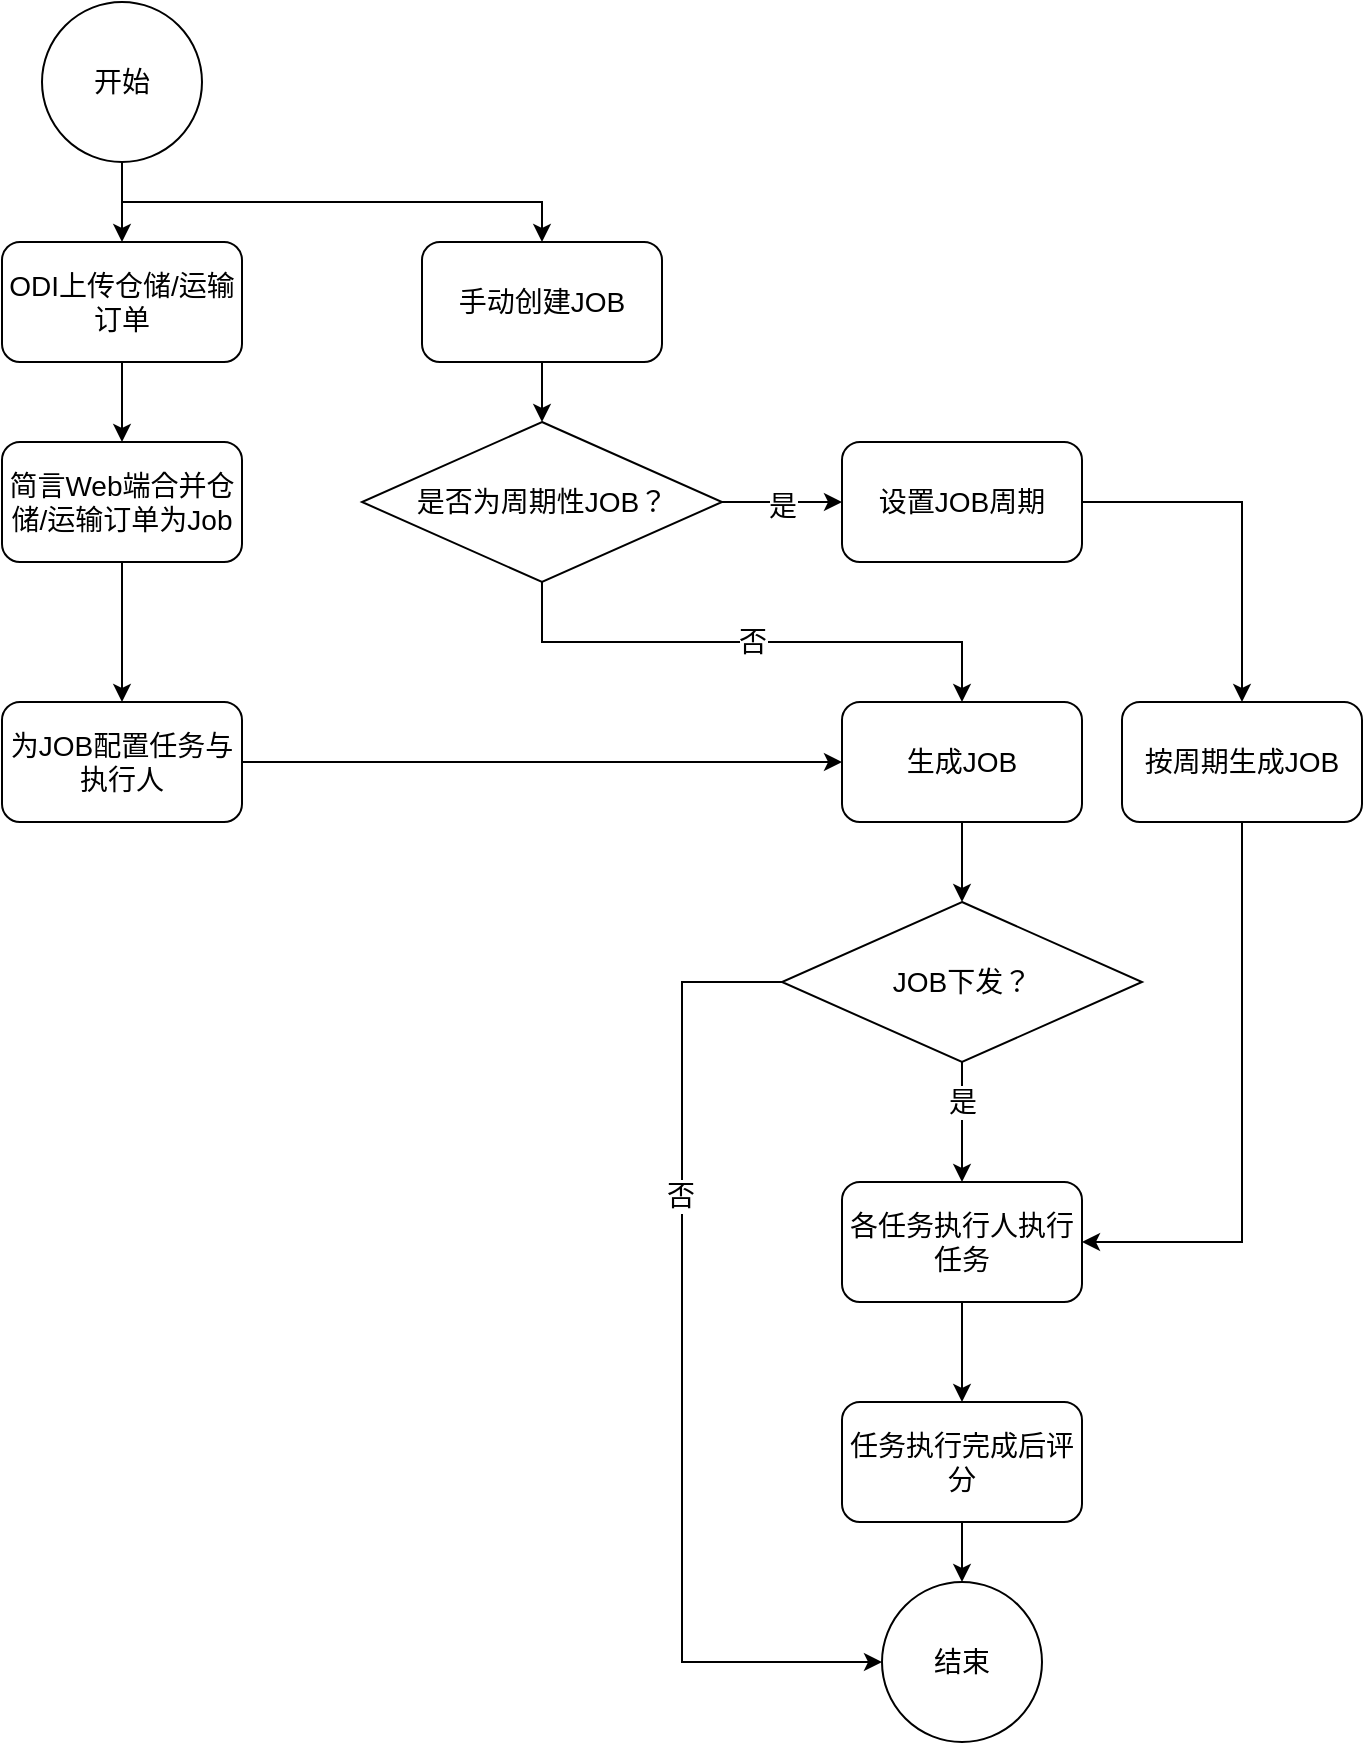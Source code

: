 <mxfile version="17.4.1" type="github">
  <diagram id="NN8UBgJH7iDtqIV_6qUX" name="Page-1">
    <mxGraphModel dx="1113" dy="576" grid="1" gridSize="10" guides="1" tooltips="1" connect="1" arrows="1" fold="1" page="1" pageScale="1" pageWidth="827" pageHeight="1169" math="0" shadow="0">
      <root>
        <mxCell id="0" />
        <mxCell id="1" parent="0" />
        <mxCell id="K40CPvtrrbEm8-m7OPcE-3" style="edgeStyle=orthogonalEdgeStyle;rounded=0;orthogonalLoop=1;jettySize=auto;html=1;exitX=0.5;exitY=1;exitDx=0;exitDy=0;entryX=0.5;entryY=0;entryDx=0;entryDy=0;fontSize=14;" parent="1" source="K40CPvtrrbEm8-m7OPcE-1" target="K40CPvtrrbEm8-m7OPcE-2" edge="1">
          <mxGeometry relative="1" as="geometry" />
        </mxCell>
        <mxCell id="w5MSKAFBoHKy2U7gD9vj-2" style="edgeStyle=orthogonalEdgeStyle;rounded=0;orthogonalLoop=1;jettySize=auto;html=1;exitX=0.5;exitY=1;exitDx=0;exitDy=0;entryX=0.5;entryY=0;entryDx=0;entryDy=0;fontSize=14;" edge="1" parent="1" source="K40CPvtrrbEm8-m7OPcE-1" target="w5MSKAFBoHKy2U7gD9vj-1">
          <mxGeometry relative="1" as="geometry" />
        </mxCell>
        <mxCell id="K40CPvtrrbEm8-m7OPcE-1" value="开始" style="ellipse;whiteSpace=wrap;html=1;aspect=fixed;fontSize=14;" parent="1" vertex="1">
          <mxGeometry x="120" y="80" width="80" height="80" as="geometry" />
        </mxCell>
        <mxCell id="K40CPvtrrbEm8-m7OPcE-5" style="edgeStyle=orthogonalEdgeStyle;rounded=0;orthogonalLoop=1;jettySize=auto;html=1;exitX=0.5;exitY=1;exitDx=0;exitDy=0;entryX=0.5;entryY=0;entryDx=0;entryDy=0;fontSize=14;" parent="1" source="K40CPvtrrbEm8-m7OPcE-2" target="K40CPvtrrbEm8-m7OPcE-4" edge="1">
          <mxGeometry relative="1" as="geometry" />
        </mxCell>
        <mxCell id="K40CPvtrrbEm8-m7OPcE-2" value="ODI上传仓储/运输订单" style="rounded=1;whiteSpace=wrap;html=1;fontSize=14;" parent="1" vertex="1">
          <mxGeometry x="100" y="200" width="120" height="60" as="geometry" />
        </mxCell>
        <mxCell id="K40CPvtrrbEm8-m7OPcE-7" style="edgeStyle=orthogonalEdgeStyle;rounded=0;orthogonalLoop=1;jettySize=auto;html=1;exitX=0.5;exitY=1;exitDx=0;exitDy=0;entryX=0.5;entryY=0;entryDx=0;entryDy=0;fontSize=14;" parent="1" source="K40CPvtrrbEm8-m7OPcE-4" target="K40CPvtrrbEm8-m7OPcE-6" edge="1">
          <mxGeometry relative="1" as="geometry" />
        </mxCell>
        <mxCell id="K40CPvtrrbEm8-m7OPcE-4" value="简言Web端合并仓储/运输订单为Job" style="rounded=1;whiteSpace=wrap;html=1;fontSize=14;" parent="1" vertex="1">
          <mxGeometry x="100" y="300" width="120" height="60" as="geometry" />
        </mxCell>
        <mxCell id="w5MSKAFBoHKy2U7gD9vj-12" style="edgeStyle=orthogonalEdgeStyle;rounded=0;orthogonalLoop=1;jettySize=auto;html=1;exitX=1;exitY=0.5;exitDx=0;exitDy=0;entryX=0;entryY=0.5;entryDx=0;entryDy=0;fontSize=14;" edge="1" parent="1" source="K40CPvtrrbEm8-m7OPcE-6" target="w5MSKAFBoHKy2U7gD9vj-11">
          <mxGeometry relative="1" as="geometry">
            <mxPoint x="270" y="460" as="targetPoint" />
          </mxGeometry>
        </mxCell>
        <mxCell id="K40CPvtrrbEm8-m7OPcE-6" value="为JOB配置任务与执行人" style="rounded=1;whiteSpace=wrap;html=1;fontSize=14;" parent="1" vertex="1">
          <mxGeometry x="100" y="430" width="120" height="60" as="geometry" />
        </mxCell>
        <mxCell id="w5MSKAFBoHKy2U7gD9vj-4" style="edgeStyle=orthogonalEdgeStyle;rounded=0;orthogonalLoop=1;jettySize=auto;html=1;exitX=0.5;exitY=1;exitDx=0;exitDy=0;entryX=0.5;entryY=0;entryDx=0;entryDy=0;fontSize=14;" edge="1" parent="1" source="w5MSKAFBoHKy2U7gD9vj-1" target="w5MSKAFBoHKy2U7gD9vj-5">
          <mxGeometry relative="1" as="geometry">
            <mxPoint x="370.0" y="300" as="targetPoint" />
          </mxGeometry>
        </mxCell>
        <mxCell id="w5MSKAFBoHKy2U7gD9vj-1" value="手动创建JOB" style="rounded=1;whiteSpace=wrap;html=1;fontSize=14;" vertex="1" parent="1">
          <mxGeometry x="310" y="200" width="120" height="60" as="geometry" />
        </mxCell>
        <mxCell id="w5MSKAFBoHKy2U7gD9vj-7" style="edgeStyle=orthogonalEdgeStyle;rounded=0;orthogonalLoop=1;jettySize=auto;html=1;exitX=1;exitY=0.5;exitDx=0;exitDy=0;entryX=0;entryY=0.5;entryDx=0;entryDy=0;fontSize=14;" edge="1" parent="1" source="w5MSKAFBoHKy2U7gD9vj-5" target="w5MSKAFBoHKy2U7gD9vj-6">
          <mxGeometry relative="1" as="geometry" />
        </mxCell>
        <mxCell id="w5MSKAFBoHKy2U7gD9vj-8" value="是" style="edgeLabel;html=1;align=center;verticalAlign=middle;resizable=0;points=[];fontSize=14;" vertex="1" connectable="0" parent="w5MSKAFBoHKy2U7gD9vj-7">
          <mxGeometry x="-0.009" y="-2" relative="1" as="geometry">
            <mxPoint as="offset" />
          </mxGeometry>
        </mxCell>
        <mxCell id="w5MSKAFBoHKy2U7gD9vj-10" value="否" style="edgeStyle=orthogonalEdgeStyle;rounded=0;orthogonalLoop=1;jettySize=auto;html=1;exitX=0.5;exitY=1;exitDx=0;exitDy=0;entryX=0.5;entryY=0;entryDx=0;entryDy=0;fontSize=14;" edge="1" parent="1" source="w5MSKAFBoHKy2U7gD9vj-5" target="w5MSKAFBoHKy2U7gD9vj-11">
          <mxGeometry relative="1" as="geometry">
            <mxPoint x="370" y="430.0" as="targetPoint" />
          </mxGeometry>
        </mxCell>
        <mxCell id="w5MSKAFBoHKy2U7gD9vj-5" value="是否为周期性JOB？" style="rhombus;whiteSpace=wrap;html=1;fontSize=14;" vertex="1" parent="1">
          <mxGeometry x="280" y="290" width="180" height="80" as="geometry" />
        </mxCell>
        <mxCell id="w5MSKAFBoHKy2U7gD9vj-32" style="edgeStyle=orthogonalEdgeStyle;rounded=0;orthogonalLoop=1;jettySize=auto;html=1;exitX=1;exitY=0.5;exitDx=0;exitDy=0;entryX=0.5;entryY=0;entryDx=0;entryDy=0;fontSize=14;" edge="1" parent="1" source="w5MSKAFBoHKy2U7gD9vj-6" target="w5MSKAFBoHKy2U7gD9vj-31">
          <mxGeometry relative="1" as="geometry" />
        </mxCell>
        <mxCell id="w5MSKAFBoHKy2U7gD9vj-6" value="设置JOB周期" style="rounded=1;whiteSpace=wrap;html=1;fontSize=14;" vertex="1" parent="1">
          <mxGeometry x="520" y="300" width="120" height="60" as="geometry" />
        </mxCell>
        <mxCell id="w5MSKAFBoHKy2U7gD9vj-29" style="edgeStyle=orthogonalEdgeStyle;rounded=0;orthogonalLoop=1;jettySize=auto;html=1;exitX=0.5;exitY=1;exitDx=0;exitDy=0;entryX=0.5;entryY=0;entryDx=0;entryDy=0;fontSize=14;" edge="1" parent="1" source="w5MSKAFBoHKy2U7gD9vj-11" target="w5MSKAFBoHKy2U7gD9vj-26">
          <mxGeometry relative="1" as="geometry" />
        </mxCell>
        <mxCell id="w5MSKAFBoHKy2U7gD9vj-11" value="生成JOB" style="rounded=1;whiteSpace=wrap;html=1;fontSize=14;" vertex="1" parent="1">
          <mxGeometry x="520" y="430" width="120" height="60" as="geometry" />
        </mxCell>
        <mxCell id="w5MSKAFBoHKy2U7gD9vj-16" style="edgeStyle=orthogonalEdgeStyle;rounded=0;orthogonalLoop=1;jettySize=auto;html=1;exitX=0.5;exitY=1;exitDx=0;exitDy=0;entryX=0.5;entryY=0;entryDx=0;entryDy=0;fontSize=14;" edge="1" parent="1" source="w5MSKAFBoHKy2U7gD9vj-13" target="w5MSKAFBoHKy2U7gD9vj-15">
          <mxGeometry relative="1" as="geometry" />
        </mxCell>
        <mxCell id="w5MSKAFBoHKy2U7gD9vj-13" value="各任务执行人执行任务" style="rounded=1;whiteSpace=wrap;html=1;fontSize=14;" vertex="1" parent="1">
          <mxGeometry x="520" y="670" width="120" height="60" as="geometry" />
        </mxCell>
        <mxCell id="w5MSKAFBoHKy2U7gD9vj-19" style="edgeStyle=orthogonalEdgeStyle;rounded=0;orthogonalLoop=1;jettySize=auto;html=1;exitX=0.5;exitY=1;exitDx=0;exitDy=0;entryX=0.5;entryY=0;entryDx=0;entryDy=0;fontSize=14;" edge="1" parent="1" source="w5MSKAFBoHKy2U7gD9vj-15" target="w5MSKAFBoHKy2U7gD9vj-18">
          <mxGeometry relative="1" as="geometry" />
        </mxCell>
        <mxCell id="w5MSKAFBoHKy2U7gD9vj-15" value="任务执行完成后评分" style="rounded=1;whiteSpace=wrap;html=1;fontSize=14;" vertex="1" parent="1">
          <mxGeometry x="520" y="780" width="120" height="60" as="geometry" />
        </mxCell>
        <mxCell id="w5MSKAFBoHKy2U7gD9vj-18" value="结束" style="ellipse;whiteSpace=wrap;html=1;aspect=fixed;fontSize=14;" vertex="1" parent="1">
          <mxGeometry x="540" y="870" width="80" height="80" as="geometry" />
        </mxCell>
        <mxCell id="w5MSKAFBoHKy2U7gD9vj-27" style="edgeStyle=orthogonalEdgeStyle;rounded=0;orthogonalLoop=1;jettySize=auto;html=1;exitX=0.5;exitY=1;exitDx=0;exitDy=0;entryX=0.5;entryY=0;entryDx=0;entryDy=0;fontSize=14;" edge="1" parent="1" source="w5MSKAFBoHKy2U7gD9vj-26" target="w5MSKAFBoHKy2U7gD9vj-13">
          <mxGeometry relative="1" as="geometry" />
        </mxCell>
        <mxCell id="w5MSKAFBoHKy2U7gD9vj-28" value="是" style="edgeLabel;html=1;align=center;verticalAlign=middle;resizable=0;points=[];fontSize=14;" vertex="1" connectable="0" parent="w5MSKAFBoHKy2U7gD9vj-27">
          <mxGeometry x="-0.329" y="2" relative="1" as="geometry">
            <mxPoint x="-2" as="offset" />
          </mxGeometry>
        </mxCell>
        <mxCell id="w5MSKAFBoHKy2U7gD9vj-34" style="edgeStyle=orthogonalEdgeStyle;rounded=0;orthogonalLoop=1;jettySize=auto;html=1;exitX=0;exitY=0.5;exitDx=0;exitDy=0;entryX=0;entryY=0.5;entryDx=0;entryDy=0;fontSize=14;" edge="1" parent="1" source="w5MSKAFBoHKy2U7gD9vj-26" target="w5MSKAFBoHKy2U7gD9vj-18">
          <mxGeometry relative="1" as="geometry">
            <Array as="points">
              <mxPoint x="440" y="570" />
              <mxPoint x="440" y="910" />
            </Array>
          </mxGeometry>
        </mxCell>
        <mxCell id="w5MSKAFBoHKy2U7gD9vj-35" value="否" style="edgeLabel;html=1;align=center;verticalAlign=middle;resizable=0;points=[];fontSize=14;" vertex="1" connectable="0" parent="w5MSKAFBoHKy2U7gD9vj-34">
          <mxGeometry x="-0.358" y="-1" relative="1" as="geometry">
            <mxPoint y="-1" as="offset" />
          </mxGeometry>
        </mxCell>
        <mxCell id="w5MSKAFBoHKy2U7gD9vj-26" value="JOB下发？" style="rhombus;whiteSpace=wrap;html=1;fontSize=14;" vertex="1" parent="1">
          <mxGeometry x="490" y="530" width="180" height="80" as="geometry" />
        </mxCell>
        <mxCell id="w5MSKAFBoHKy2U7gD9vj-33" style="edgeStyle=orthogonalEdgeStyle;rounded=0;orthogonalLoop=1;jettySize=auto;html=1;exitX=0.5;exitY=1;exitDx=0;exitDy=0;entryX=1;entryY=0.5;entryDx=0;entryDy=0;fontSize=14;" edge="1" parent="1" source="w5MSKAFBoHKy2U7gD9vj-31" target="w5MSKAFBoHKy2U7gD9vj-13">
          <mxGeometry relative="1" as="geometry" />
        </mxCell>
        <mxCell id="w5MSKAFBoHKy2U7gD9vj-31" value="按周期生成JOB" style="rounded=1;whiteSpace=wrap;html=1;fontSize=14;" vertex="1" parent="1">
          <mxGeometry x="660" y="430" width="120" height="60" as="geometry" />
        </mxCell>
      </root>
    </mxGraphModel>
  </diagram>
</mxfile>
